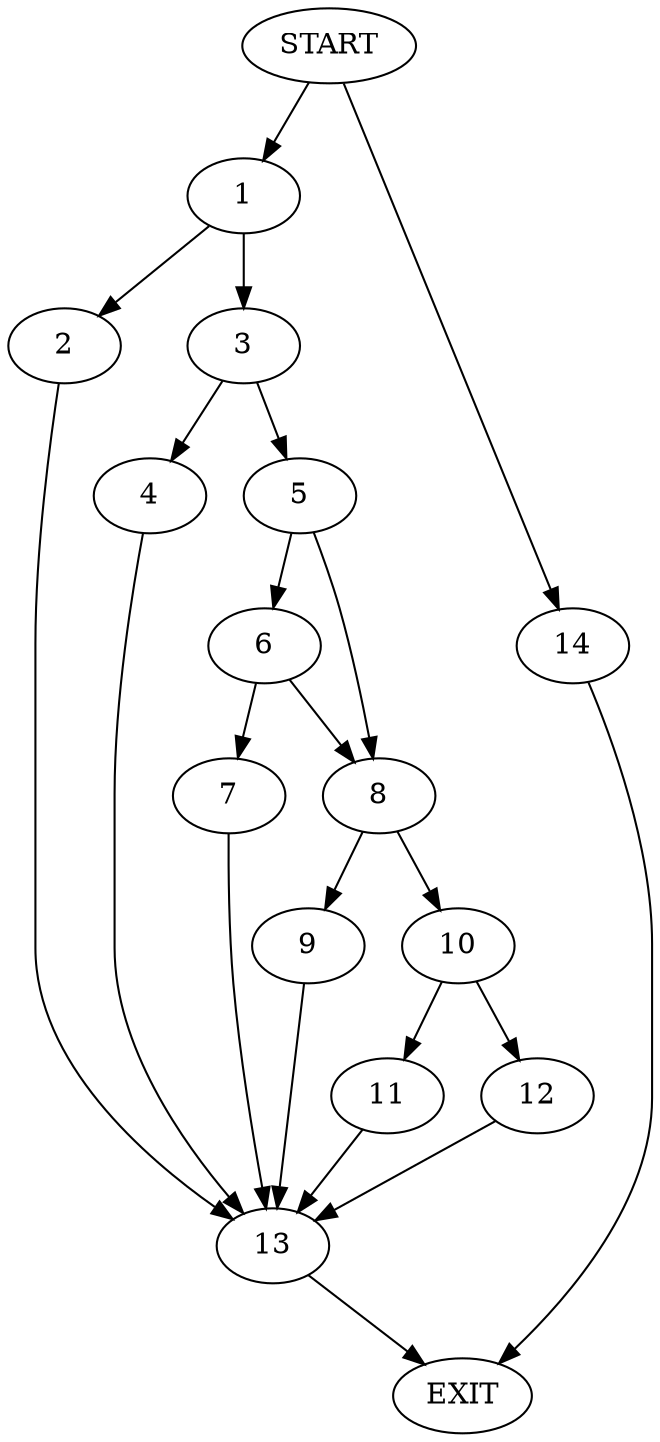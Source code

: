 digraph { 
0 [label="START"];
1;
2;
3;
4;
5;
6;
7;
8;
9;
10;
11;
12;
13;
14;
15[label="EXIT"];
0 -> 1;
0 -> 14;
1 -> 2;
1 -> 3;
2 -> 13;
3 -> 4;
3 -> 5;
4 -> 13;
5 -> 6;
5 -> 8;
6 -> 7;
6 -> 8;
7 -> 13;
8 -> 9;
8 -> 10;
9 -> 13;
10 -> 11;
10 -> 12;
11 -> 13;
12 -> 13;
13 -> 15;
14 -> 15;
}